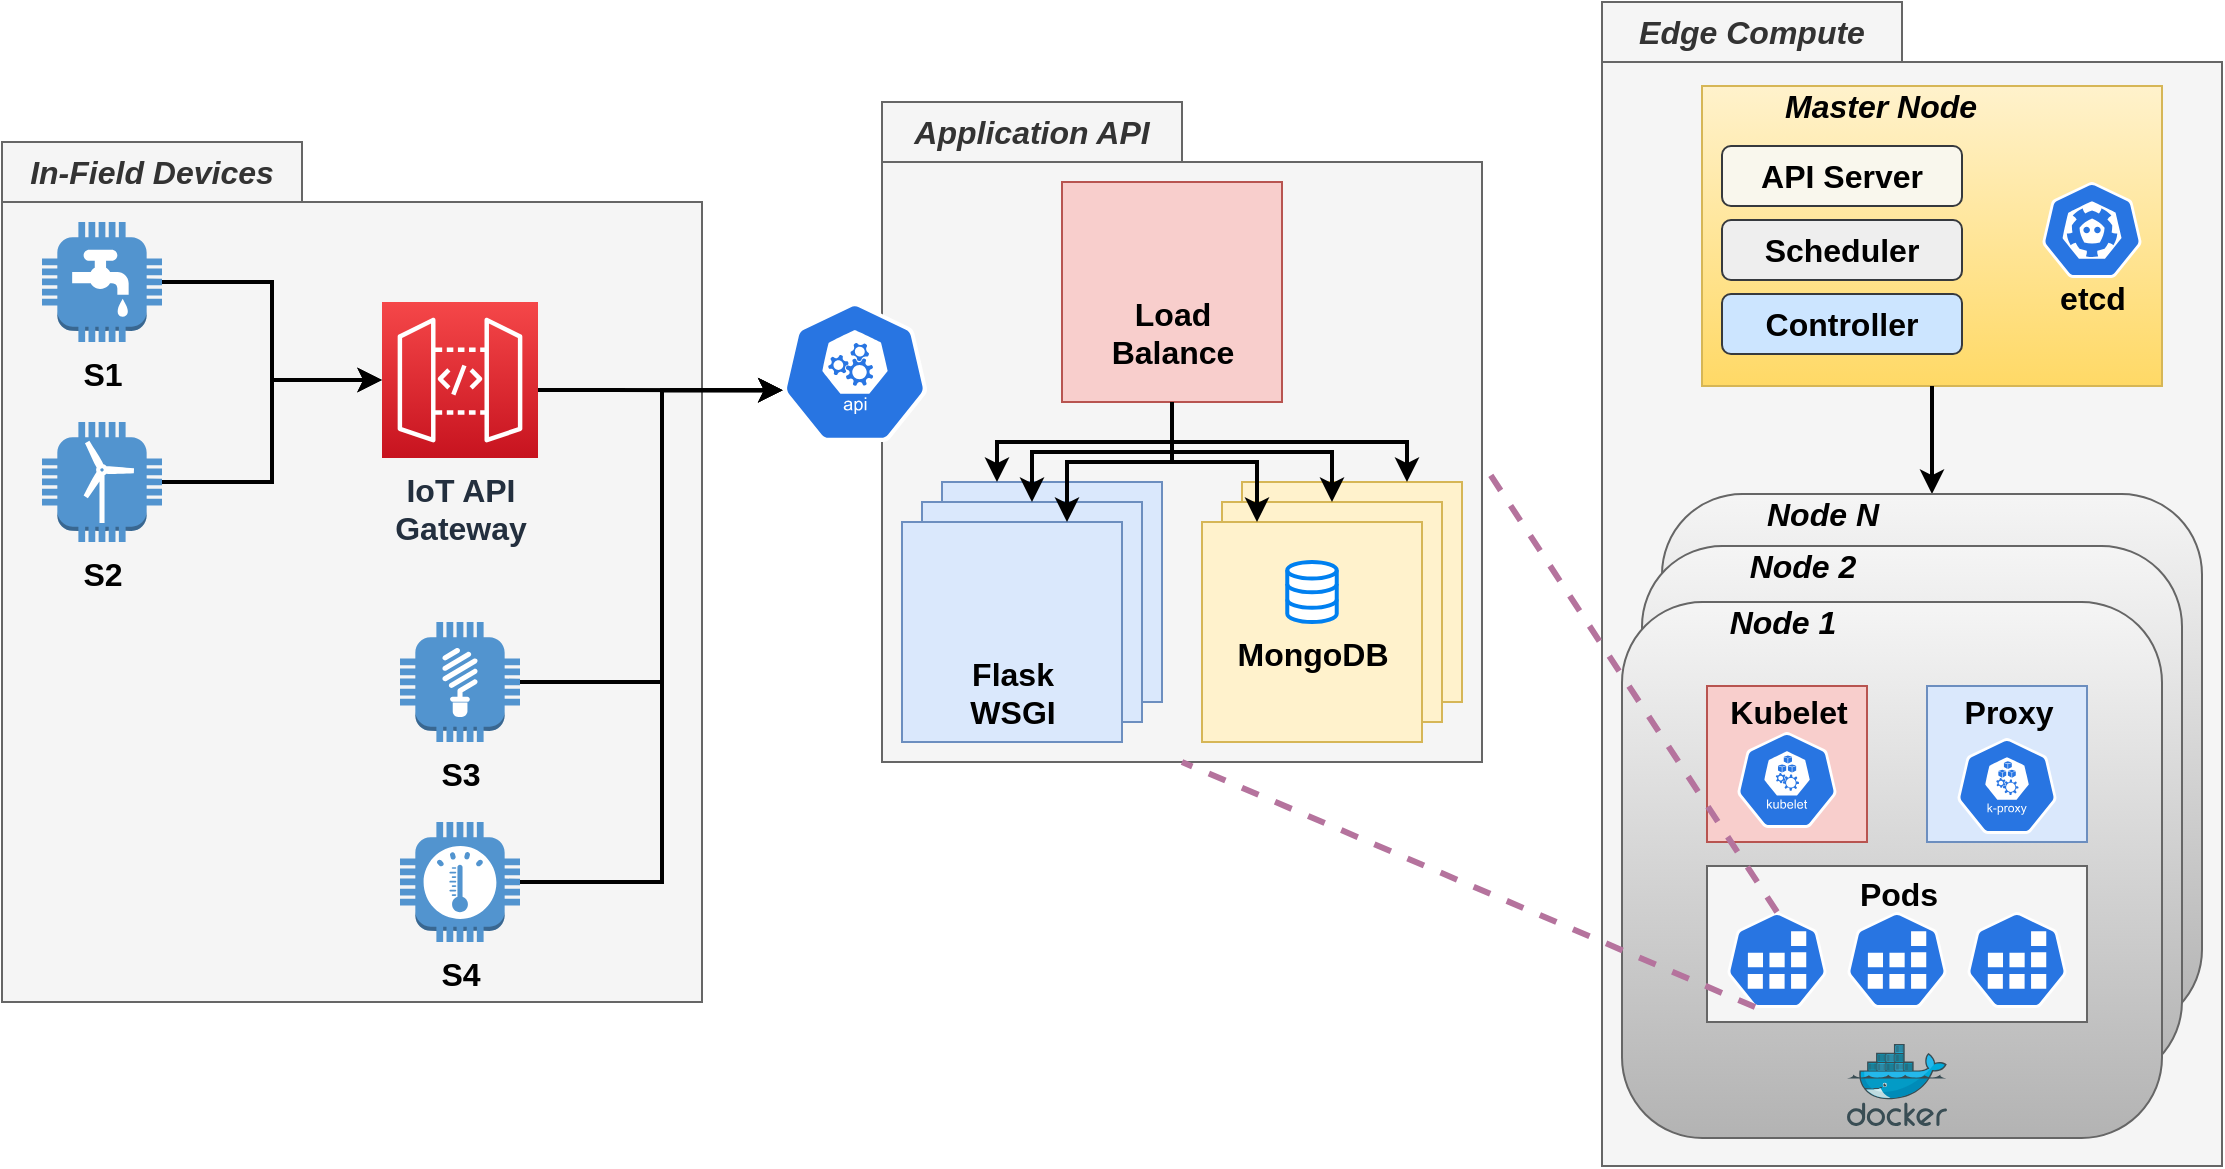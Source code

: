 <mxfile version="12.7.1" type="github">
  <diagram id="RAriAX78_pOGeq3DnyW0" name="Page-1">
    <mxGraphModel dx="2523" dy="858" grid="1" gridSize="10" guides="1" tooltips="1" connect="1" arrows="1" fold="1" page="1" pageScale="1" pageWidth="850" pageHeight="1100" math="0" shadow="0">
      <root>
        <mxCell id="0" />
        <mxCell id="1" parent="0" />
        <mxCell id="qDfdC1Bbom6j9W12h59z-231" value="" style="group" vertex="1" connectable="0" parent="1">
          <mxGeometry x="550" y="40" width="310" height="582" as="geometry" />
        </mxCell>
        <mxCell id="qDfdC1Bbom6j9W12h59z-122" value="" style="group" vertex="1" connectable="0" parent="qDfdC1Bbom6j9W12h59z-231">
          <mxGeometry y="30" width="310" height="552" as="geometry" />
        </mxCell>
        <mxCell id="qDfdC1Bbom6j9W12h59z-113" value="" style="rounded=0;whiteSpace=wrap;html=1;labelBackgroundColor=none;fillColor=#f5f5f5;strokeColor=#666666;fontColor=#333333;" vertex="1" parent="qDfdC1Bbom6j9W12h59z-122">
          <mxGeometry width="310" height="552" as="geometry" />
        </mxCell>
        <mxCell id="qDfdC1Bbom6j9W12h59z-169" value="" style="group" vertex="1" connectable="0" parent="qDfdC1Bbom6j9W12h59z-231">
          <mxGeometry width="280" height="192" as="geometry" />
        </mxCell>
        <mxCell id="qDfdC1Bbom6j9W12h59z-61" value="" style="group" vertex="1" connectable="0" parent="qDfdC1Bbom6j9W12h59z-169">
          <mxGeometry x="50" y="42" width="230" height="150" as="geometry" />
        </mxCell>
        <mxCell id="qDfdC1Bbom6j9W12h59z-45" value="" style="rounded=0;whiteSpace=wrap;html=1;gradientColor=#ffd966;fillColor=#fff2cc;strokeColor=#d6b656;" vertex="1" parent="qDfdC1Bbom6j9W12h59z-61">
          <mxGeometry width="230" height="150" as="geometry" />
        </mxCell>
        <mxCell id="qDfdC1Bbom6j9W12h59z-49" value="" style="group" vertex="1" connectable="0" parent="qDfdC1Bbom6j9W12h59z-61">
          <mxGeometry x="170" y="48" width="50" height="68" as="geometry" />
        </mxCell>
        <mxCell id="qDfdC1Bbom6j9W12h59z-47" value="" style="html=1;dashed=0;whitespace=wrap;fillColor=#2875E2;strokeColor=#ffffff;points=[[0.005,0.63,0],[0.1,0.2,0],[0.9,0.2,0],[0.5,0,0],[0.995,0.63,0],[0.72,0.99,0],[0.5,1,0],[0.28,0.99,0]];shape=mxgraph.kubernetes.icon;prIcon=etcd" vertex="1" parent="qDfdC1Bbom6j9W12h59z-49">
          <mxGeometry width="50" height="48" as="geometry" />
        </mxCell>
        <mxCell id="qDfdC1Bbom6j9W12h59z-48" value="&lt;font style=&quot;font-size: 16px&quot;&gt;&lt;b&gt;etcd&lt;/b&gt;&lt;/font&gt;" style="text;html=1;align=center;verticalAlign=middle;resizable=0;points=[];autosize=1;" vertex="1" parent="qDfdC1Bbom6j9W12h59z-49">
          <mxGeometry y="48" width="50" height="20" as="geometry" />
        </mxCell>
        <mxCell id="qDfdC1Bbom6j9W12h59z-55" value="" style="group" vertex="1" connectable="0" parent="qDfdC1Bbom6j9W12h59z-61">
          <mxGeometry x="10" y="30" width="120" height="104" as="geometry" />
        </mxCell>
        <mxCell id="qDfdC1Bbom6j9W12h59z-51" value="&lt;font style=&quot;font-size: 16px&quot;&gt;&lt;b&gt;API Server&lt;br&gt;&lt;/b&gt;&lt;/font&gt;" style="rounded=1;whiteSpace=wrap;html=1;fillColor=#f9f7ed;strokeColor=#36393d;" vertex="1" parent="qDfdC1Bbom6j9W12h59z-55">
          <mxGeometry width="120" height="30" as="geometry" />
        </mxCell>
        <mxCell id="qDfdC1Bbom6j9W12h59z-52" value="&lt;font style=&quot;font-size: 16px&quot;&gt;&lt;b&gt;Scheduler&lt;/b&gt;&lt;/font&gt;" style="rounded=1;whiteSpace=wrap;html=1;fillColor=#eeeeee;strokeColor=#36393d;" vertex="1" parent="qDfdC1Bbom6j9W12h59z-55">
          <mxGeometry y="37" width="120" height="30" as="geometry" />
        </mxCell>
        <mxCell id="qDfdC1Bbom6j9W12h59z-53" value="&lt;font style=&quot;font-size: 16px&quot;&gt;&lt;b&gt;Controller&lt;/b&gt;&lt;/font&gt;" style="rounded=1;whiteSpace=wrap;html=1;fillColor=#cce5ff;strokeColor=#36393d;" vertex="1" parent="qDfdC1Bbom6j9W12h59z-55">
          <mxGeometry y="74" width="120" height="30" as="geometry" />
        </mxCell>
        <mxCell id="qDfdC1Bbom6j9W12h59z-58" value="&lt;i&gt;&lt;b&gt;&lt;font style=&quot;font-size: 16px&quot;&gt;Master Node&lt;br&gt;&lt;/font&gt;&lt;/b&gt;&lt;/i&gt;" style="text;html=1;align=center;verticalAlign=middle;resizable=0;points=[];autosize=1;" vertex="1" parent="qDfdC1Bbom6j9W12h59z-61">
          <mxGeometry x="24" width="130" height="20" as="geometry" />
        </mxCell>
        <mxCell id="qDfdC1Bbom6j9W12h59z-124" value="" style="group" vertex="1" connectable="0" parent="qDfdC1Bbom6j9W12h59z-169">
          <mxGeometry width="150" height="30" as="geometry" />
        </mxCell>
        <mxCell id="qDfdC1Bbom6j9W12h59z-114" value="&lt;font style=&quot;font-size: 16px&quot;&gt;&lt;i&gt;&lt;b&gt;Edge Compute&lt;br&gt;&lt;/b&gt;&lt;/i&gt;&lt;/font&gt;" style="rounded=0;whiteSpace=wrap;html=1;labelBackgroundColor=none;fillColor=#f5f5f5;strokeColor=#666666;fontColor=#333333;" vertex="1" parent="qDfdC1Bbom6j9W12h59z-124">
          <mxGeometry width="150" height="30" as="geometry" />
        </mxCell>
        <mxCell id="qDfdC1Bbom6j9W12h59z-68" style="edgeStyle=orthogonalEdgeStyle;rounded=0;orthogonalLoop=1;jettySize=auto;html=1;exitX=0.5;exitY=1;exitDx=0;exitDy=0;strokeWidth=2;" edge="1" parent="qDfdC1Bbom6j9W12h59z-231" source="qDfdC1Bbom6j9W12h59z-45" target="qDfdC1Bbom6j9W12h59z-41">
          <mxGeometry relative="1" as="geometry" />
        </mxCell>
        <mxCell id="qDfdC1Bbom6j9W12h59z-40" value="" style="group" vertex="1" connectable="0" parent="qDfdC1Bbom6j9W12h59z-231">
          <mxGeometry x="30" y="246" width="270" height="268" as="geometry" />
        </mxCell>
        <mxCell id="qDfdC1Bbom6j9W12h59z-41" value="" style="rounded=1;whiteSpace=wrap;html=1;gradientColor=#b3b3b3;fillColor=#f5f5f5;strokeColor=#666666;" vertex="1" parent="qDfdC1Bbom6j9W12h59z-40">
          <mxGeometry width="270" height="268" as="geometry" />
        </mxCell>
        <mxCell id="qDfdC1Bbom6j9W12h59z-42" value="&lt;i&gt;&lt;b&gt;&lt;font style=&quot;font-size: 16px&quot;&gt;Node N&lt;br&gt;&lt;/font&gt;&lt;/b&gt;&lt;/i&gt;" style="text;html=1;align=center;verticalAlign=middle;resizable=0;points=[];autosize=1;" vertex="1" parent="qDfdC1Bbom6j9W12h59z-40">
          <mxGeometry x="40" width="80" height="20" as="geometry" />
        </mxCell>
        <mxCell id="qDfdC1Bbom6j9W12h59z-38" value="" style="rounded=1;whiteSpace=wrap;html=1;gradientColor=#b3b3b3;fillColor=#f5f5f5;strokeColor=#666666;" vertex="1" parent="qDfdC1Bbom6j9W12h59z-231">
          <mxGeometry x="20" y="272" width="270" height="268" as="geometry" />
        </mxCell>
        <mxCell id="qDfdC1Bbom6j9W12h59z-39" value="&lt;i&gt;&lt;b&gt;&lt;font style=&quot;font-size: 16px&quot;&gt;Node 2&lt;br&gt;&lt;/font&gt;&lt;/b&gt;&lt;/i&gt;" style="text;html=1;align=center;verticalAlign=middle;resizable=0;points=[];autosize=1;" vertex="1" parent="qDfdC1Bbom6j9W12h59z-231">
          <mxGeometry x="60" y="272" width="80" height="20" as="geometry" />
        </mxCell>
        <mxCell id="qDfdC1Bbom6j9W12h59z-2" value="" style="rounded=1;whiteSpace=wrap;html=1;gradientColor=#b3b3b3;fillColor=#f5f5f5;strokeColor=#666666;" vertex="1" parent="qDfdC1Bbom6j9W12h59z-231">
          <mxGeometry x="10" y="300" width="270" height="268" as="geometry" />
        </mxCell>
        <mxCell id="qDfdC1Bbom6j9W12h59z-29" value="&lt;i&gt;&lt;b&gt;&lt;font style=&quot;font-size: 16px&quot;&gt;Node 1&lt;br&gt;&lt;/font&gt;&lt;/b&gt;&lt;/i&gt;" style="text;html=1;align=center;verticalAlign=middle;resizable=0;points=[];autosize=1;" vertex="1" parent="qDfdC1Bbom6j9W12h59z-231">
          <mxGeometry x="50" y="300" width="80" height="20" as="geometry" />
        </mxCell>
        <mxCell id="qDfdC1Bbom6j9W12h59z-44" value="" style="group" vertex="1" connectable="0" parent="qDfdC1Bbom6j9W12h59z-231">
          <mxGeometry x="47.5" y="342" width="195" height="220" as="geometry" />
        </mxCell>
        <mxCell id="qDfdC1Bbom6j9W12h59z-4" value="" style="aspect=fixed;html=1;points=[];align=center;image;fontSize=12;image=img/lib/mscae/Docker.svg;" vertex="1" parent="qDfdC1Bbom6j9W12h59z-44">
          <mxGeometry x="75" y="179" width="50" height="41" as="geometry" />
        </mxCell>
        <mxCell id="qDfdC1Bbom6j9W12h59z-28" value="" style="group" vertex="1" connectable="0" parent="qDfdC1Bbom6j9W12h59z-44">
          <mxGeometry width="195" height="168" as="geometry" />
        </mxCell>
        <mxCell id="qDfdC1Bbom6j9W12h59z-25" value="" style="rounded=0;whiteSpace=wrap;html=1;fillColor=#dae8fc;strokeColor=#6c8ebf;" vertex="1" parent="qDfdC1Bbom6j9W12h59z-28">
          <mxGeometry x="115" width="80" height="78" as="geometry" />
        </mxCell>
        <mxCell id="qDfdC1Bbom6j9W12h59z-13" value="" style="html=1;dashed=0;whitespace=wrap;fillColor=#2875E2;strokeColor=#ffffff;points=[[0.005,0.63,0],[0.1,0.2,0],[0.9,0.2,0],[0.5,0,0],[0.995,0.63,0],[0.72,0.99,0],[0.5,1,0],[0.28,0.99,0]];shape=mxgraph.kubernetes.icon;prIcon=k_proxy" vertex="1" parent="qDfdC1Bbom6j9W12h59z-28">
          <mxGeometry x="130" y="26" width="50" height="48" as="geometry" />
        </mxCell>
        <mxCell id="qDfdC1Bbom6j9W12h59z-19" value="" style="group" vertex="1" connectable="0" parent="qDfdC1Bbom6j9W12h59z-28">
          <mxGeometry x="5" y="90" width="190" height="78" as="geometry" />
        </mxCell>
        <mxCell id="qDfdC1Bbom6j9W12h59z-6" value="" style="rounded=0;whiteSpace=wrap;html=1;fillColor=#f5f5f5;strokeColor=#666666;fontColor=#333333;" vertex="1" parent="qDfdC1Bbom6j9W12h59z-19">
          <mxGeometry width="190" height="78" as="geometry" />
        </mxCell>
        <mxCell id="qDfdC1Bbom6j9W12h59z-7" value="" style="html=1;dashed=0;whitespace=wrap;fillColor=#2875E2;strokeColor=#ffffff;points=[[0.005,0.63,0],[0.1,0.2,0],[0.9,0.2,0],[0.5,0,0],[0.995,0.63,0],[0.72,0.99,0],[0.5,1,0],[0.28,0.99,0]];shape=mxgraph.kubernetes.icon;prIcon=job" vertex="1" parent="qDfdC1Bbom6j9W12h59z-19">
          <mxGeometry x="10" y="23" width="50" height="48" as="geometry" />
        </mxCell>
        <mxCell id="qDfdC1Bbom6j9W12h59z-8" value="" style="html=1;dashed=0;whitespace=wrap;fillColor=#2875E2;strokeColor=#ffffff;points=[[0.005,0.63,0],[0.1,0.2,0],[0.9,0.2,0],[0.5,0,0],[0.995,0.63,0],[0.72,0.99,0],[0.5,1,0],[0.28,0.99,0]];shape=mxgraph.kubernetes.icon;prIcon=job" vertex="1" parent="qDfdC1Bbom6j9W12h59z-19">
          <mxGeometry x="70" y="23" width="50" height="48" as="geometry" />
        </mxCell>
        <mxCell id="qDfdC1Bbom6j9W12h59z-9" value="" style="html=1;dashed=0;whitespace=wrap;fillColor=#2875E2;strokeColor=#ffffff;points=[[0.005,0.63,0],[0.1,0.2,0],[0.9,0.2,0],[0.5,0,0],[0.995,0.63,0],[0.72,0.99,0],[0.5,1,0],[0.28,0.99,0]];shape=mxgraph.kubernetes.icon;prIcon=job" vertex="1" parent="qDfdC1Bbom6j9W12h59z-19">
          <mxGeometry x="130" y="23" width="50" height="48" as="geometry" />
        </mxCell>
        <mxCell id="qDfdC1Bbom6j9W12h59z-10" value="&lt;font style=&quot;font-size: 16px&quot;&gt;&lt;b&gt;Pods&lt;/b&gt;&lt;/font&gt;" style="text;html=1;align=center;verticalAlign=middle;resizable=0;points=[];autosize=1;" vertex="1" parent="qDfdC1Bbom6j9W12h59z-19">
          <mxGeometry x="65" y="4" width="60" height="20" as="geometry" />
        </mxCell>
        <mxCell id="qDfdC1Bbom6j9W12h59z-18" value="" style="rounded=0;whiteSpace=wrap;html=1;fillColor=#f8cecc;strokeColor=#b85450;" vertex="1" parent="qDfdC1Bbom6j9W12h59z-28">
          <mxGeometry x="5" width="80" height="78" as="geometry" />
        </mxCell>
        <mxCell id="qDfdC1Bbom6j9W12h59z-12" value="" style="html=1;dashed=0;whitespace=wrap;fillColor=#2875E2;strokeColor=#ffffff;points=[[0.005,0.63,0],[0.1,0.2,0],[0.9,0.2,0],[0.5,0,0],[0.995,0.63,0],[0.72,0.99,0],[0.5,1,0],[0.28,0.99,0]];shape=mxgraph.kubernetes.icon;prIcon=kubelet" vertex="1" parent="qDfdC1Bbom6j9W12h59z-28">
          <mxGeometry x="20" y="23" width="50" height="48" as="geometry" />
        </mxCell>
        <mxCell id="qDfdC1Bbom6j9W12h59z-17" value="&lt;font style=&quot;font-size: 16px&quot;&gt;&lt;b&gt;Kubelet&lt;/b&gt;&lt;/font&gt;" style="text;html=1;align=center;verticalAlign=middle;resizable=0;points=[];autosize=1;" vertex="1" parent="qDfdC1Bbom6j9W12h59z-28">
          <mxGeometry y="3" width="90" height="20" as="geometry" />
        </mxCell>
        <mxCell id="qDfdC1Bbom6j9W12h59z-27" value="&lt;font style=&quot;font-size: 16px&quot;&gt;&lt;b&gt;Proxy&lt;/b&gt;&lt;/font&gt;" style="text;html=1;align=center;verticalAlign=middle;resizable=0;points=[];autosize=1;" vertex="1" parent="qDfdC1Bbom6j9W12h59z-28">
          <mxGeometry x="120" y="3" width="70" height="20" as="geometry" />
        </mxCell>
        <mxCell id="qDfdC1Bbom6j9W12h59z-233" value="" style="group" vertex="1" connectable="0" parent="1">
          <mxGeometry x="-250" y="90" width="740" height="450" as="geometry" />
        </mxCell>
        <mxCell id="qDfdC1Bbom6j9W12h59z-230" value="" style="rounded=0;whiteSpace=wrap;html=1;labelBackgroundColor=none;fillColor=#f5f5f5;strokeColor=#666666;fontColor=#333333;" vertex="1" parent="qDfdC1Bbom6j9W12h59z-233">
          <mxGeometry y="50" width="350" height="400" as="geometry" />
        </mxCell>
        <mxCell id="qDfdC1Bbom6j9W12h59z-126" value="" style="group" vertex="1" connectable="0" parent="qDfdC1Bbom6j9W12h59z-233">
          <mxGeometry x="440" width="300" height="330" as="geometry" />
        </mxCell>
        <mxCell id="qDfdC1Bbom6j9W12h59z-118" value="" style="group" vertex="1" connectable="0" parent="qDfdC1Bbom6j9W12h59z-126">
          <mxGeometry width="300" height="330" as="geometry" />
        </mxCell>
        <mxCell id="qDfdC1Bbom6j9W12h59z-110" value="" style="group" vertex="1" connectable="0" parent="qDfdC1Bbom6j9W12h59z-118">
          <mxGeometry y="30" width="300" height="300" as="geometry" />
        </mxCell>
        <mxCell id="qDfdC1Bbom6j9W12h59z-108" value="" style="rounded=0;whiteSpace=wrap;html=1;labelBackgroundColor=none;fillColor=#f5f5f5;strokeColor=#666666;fontColor=#333333;" vertex="1" parent="qDfdC1Bbom6j9W12h59z-110">
          <mxGeometry width="300" height="300" as="geometry" />
        </mxCell>
        <mxCell id="qDfdC1Bbom6j9W12h59z-109" value="" style="group" vertex="1" connectable="0" parent="qDfdC1Bbom6j9W12h59z-110">
          <mxGeometry x="10" y="10" width="290" height="290" as="geometry" />
        </mxCell>
        <mxCell id="qDfdC1Bbom6j9W12h59z-93" value="" style="group" vertex="1" connectable="0" parent="qDfdC1Bbom6j9W12h59z-109">
          <mxGeometry x="80" width="110" height="110" as="geometry" />
        </mxCell>
        <mxCell id="qDfdC1Bbom6j9W12h59z-89" value="" style="group;fillColor=#f8cecc;labelBackgroundColor=none;strokeColor=#b85450;" vertex="1" connectable="0" parent="qDfdC1Bbom6j9W12h59z-93">
          <mxGeometry width="110" height="110" as="geometry" />
        </mxCell>
        <mxCell id="qDfdC1Bbom6j9W12h59z-90" value="" style="whiteSpace=wrap;html=1;aspect=fixed;fillColor=#f8cecc;strokeColor=#b85450;" vertex="1" parent="qDfdC1Bbom6j9W12h59z-89">
          <mxGeometry width="110" height="110" as="geometry" />
        </mxCell>
        <mxCell id="qDfdC1Bbom6j9W12h59z-87" value="&lt;div style=&quot;font-size: 16px&quot;&gt;&lt;font style=&quot;font-size: 16px&quot;&gt;&lt;b&gt;Load&lt;/b&gt;&lt;/font&gt;&lt;/div&gt;&lt;div style=&quot;font-size: 16px&quot;&gt;&lt;font style=&quot;font-size: 16px&quot;&gt;&lt;b&gt;Balance&lt;br&gt;&lt;/b&gt;&lt;/font&gt;&lt;/div&gt;" style="shape=image;html=1;verticalAlign=top;verticalLabelPosition=bottom;labelBackgroundColor=none;imageAspect=0;aspect=fixed;image=https://cdn0.iconfinder.com/data/icons/zondicons/20/load-balancer-128.png;fillColor=none;" vertex="1" parent="qDfdC1Bbom6j9W12h59z-89">
          <mxGeometry x="35" y="10" width="40" height="40" as="geometry" />
        </mxCell>
        <mxCell id="qDfdC1Bbom6j9W12h59z-92" style="edgeStyle=orthogonalEdgeStyle;rounded=0;orthogonalLoop=1;jettySize=auto;html=1;exitX=0.5;exitY=1;exitDx=0;exitDy=0;strokeWidth=2;" edge="1" parent="qDfdC1Bbom6j9W12h59z-89" source="qDfdC1Bbom6j9W12h59z-87" target="qDfdC1Bbom6j9W12h59z-87">
          <mxGeometry relative="1" as="geometry" />
        </mxCell>
        <mxCell id="qDfdC1Bbom6j9W12h59z-96" value="" style="group" vertex="1" connectable="0" parent="qDfdC1Bbom6j9W12h59z-109">
          <mxGeometry y="150" width="290" height="140" as="geometry" />
        </mxCell>
        <mxCell id="qDfdC1Bbom6j9W12h59z-81" value="" style="group" vertex="1" connectable="0" parent="qDfdC1Bbom6j9W12h59z-96">
          <mxGeometry width="290" height="140" as="geometry" />
        </mxCell>
        <mxCell id="qDfdC1Bbom6j9W12h59z-79" value="" style="whiteSpace=wrap;html=1;aspect=fixed;fillColor=#dae8fc;strokeColor=#6c8ebf;" vertex="1" parent="qDfdC1Bbom6j9W12h59z-81">
          <mxGeometry x="20" width="110" height="110" as="geometry" />
        </mxCell>
        <mxCell id="qDfdC1Bbom6j9W12h59z-80" value="" style="whiteSpace=wrap;html=1;aspect=fixed;fillColor=#dae8fc;strokeColor=#6c8ebf;" vertex="1" parent="qDfdC1Bbom6j9W12h59z-81">
          <mxGeometry x="10" y="10" width="110" height="110" as="geometry" />
        </mxCell>
        <mxCell id="qDfdC1Bbom6j9W12h59z-72" value="" style="group;fillColor=none;labelBackgroundColor=none;" vertex="1" connectable="0" parent="qDfdC1Bbom6j9W12h59z-81">
          <mxGeometry y="20" width="290" height="120" as="geometry" />
        </mxCell>
        <mxCell id="qDfdC1Bbom6j9W12h59z-71" value="" style="whiteSpace=wrap;html=1;aspect=fixed;fillColor=#dae8fc;strokeColor=#6c8ebf;" vertex="1" parent="qDfdC1Bbom6j9W12h59z-72">
          <mxGeometry width="110" height="110" as="geometry" />
        </mxCell>
        <mxCell id="_77lGK3YF5Gts2ZvxuUZ-8" value="&lt;div&gt;&lt;font style=&quot;font-size: 16px&quot;&gt;&lt;b&gt;Flask&lt;/b&gt;&lt;/font&gt;&lt;/div&gt;&lt;div&gt;&lt;font style=&quot;font-size: 16px&quot;&gt;&lt;b&gt;WSGI&lt;/b&gt;&lt;/font&gt;&lt;/div&gt;" style="shape=image;html=1;verticalAlign=top;verticalLabelPosition=bottom;labelBackgroundColor=none;imageAspect=0;aspect=fixed;image=https://cdn4.iconfinder.com/data/icons/logos-brands-5/24/flask-128.png" parent="qDfdC1Bbom6j9W12h59z-72" vertex="1">
          <mxGeometry x="30" y="10" width="50" height="50" as="geometry" />
        </mxCell>
        <mxCell id="qDfdC1Bbom6j9W12h59z-82" value="" style="group" vertex="1" connectable="0" parent="qDfdC1Bbom6j9W12h59z-96">
          <mxGeometry x="150" y="20" width="130" height="110" as="geometry" />
        </mxCell>
        <mxCell id="qDfdC1Bbom6j9W12h59z-74" value="" style="group" vertex="1" connectable="0" parent="qDfdC1Bbom6j9W12h59z-82">
          <mxGeometry width="130" height="110" as="geometry" />
        </mxCell>
        <mxCell id="qDfdC1Bbom6j9W12h59z-76" value="" style="whiteSpace=wrap;html=1;aspect=fixed;fillColor=#fff2cc;strokeColor=#d6b656;" vertex="1" parent="qDfdC1Bbom6j9W12h59z-74">
          <mxGeometry x="20" y="-20" width="110" height="110" as="geometry" />
        </mxCell>
        <mxCell id="qDfdC1Bbom6j9W12h59z-75" value="" style="whiteSpace=wrap;html=1;aspect=fixed;fillColor=#fff2cc;strokeColor=#d6b656;" vertex="1" parent="qDfdC1Bbom6j9W12h59z-74">
          <mxGeometry x="10" y="-10" width="110" height="110" as="geometry" />
        </mxCell>
        <mxCell id="qDfdC1Bbom6j9W12h59z-73" value="" style="whiteSpace=wrap;html=1;aspect=fixed;fillColor=#fff2cc;strokeColor=#d6b656;" vertex="1" parent="qDfdC1Bbom6j9W12h59z-74">
          <mxGeometry width="110" height="110" as="geometry" />
        </mxCell>
        <mxCell id="qDfdC1Bbom6j9W12h59z-65" value="&lt;font style=&quot;font-size: 16px&quot;&gt;&lt;b&gt;MongoDB&lt;/b&gt;&lt;/font&gt;" style="html=1;verticalLabelPosition=bottom;align=center;labelBackgroundColor=none;verticalAlign=top;strokeWidth=2;strokeColor=#0080F0;shadow=0;dashed=0;shape=mxgraph.ios7.icons.data;" vertex="1" parent="qDfdC1Bbom6j9W12h59z-74">
          <mxGeometry x="42.63" y="20" width="24.74" height="30" as="geometry" />
        </mxCell>
        <mxCell id="qDfdC1Bbom6j9W12h59z-97" style="edgeStyle=orthogonalEdgeStyle;rounded=0;orthogonalLoop=1;jettySize=auto;html=1;exitX=0.5;exitY=1;exitDx=0;exitDy=0;entryX=0.75;entryY=0;entryDx=0;entryDy=0;strokeWidth=2;" edge="1" parent="qDfdC1Bbom6j9W12h59z-109" source="qDfdC1Bbom6j9W12h59z-90" target="qDfdC1Bbom6j9W12h59z-71">
          <mxGeometry relative="1" as="geometry" />
        </mxCell>
        <mxCell id="qDfdC1Bbom6j9W12h59z-98" style="edgeStyle=orthogonalEdgeStyle;rounded=0;orthogonalLoop=1;jettySize=auto;html=1;exitX=0.5;exitY=1;exitDx=0;exitDy=0;entryX=0.5;entryY=0;entryDx=0;entryDy=0;strokeWidth=2;" edge="1" parent="qDfdC1Bbom6j9W12h59z-109" source="qDfdC1Bbom6j9W12h59z-90" target="qDfdC1Bbom6j9W12h59z-80">
          <mxGeometry relative="1" as="geometry" />
        </mxCell>
        <mxCell id="qDfdC1Bbom6j9W12h59z-99" style="edgeStyle=orthogonalEdgeStyle;rounded=0;orthogonalLoop=1;jettySize=auto;html=1;exitX=0.5;exitY=1;exitDx=0;exitDy=0;entryX=0.25;entryY=0;entryDx=0;entryDy=0;strokeWidth=2;" edge="1" parent="qDfdC1Bbom6j9W12h59z-109" source="qDfdC1Bbom6j9W12h59z-90" target="qDfdC1Bbom6j9W12h59z-79">
          <mxGeometry relative="1" as="geometry" />
        </mxCell>
        <mxCell id="qDfdC1Bbom6j9W12h59z-100" style="edgeStyle=orthogonalEdgeStyle;rounded=0;orthogonalLoop=1;jettySize=auto;html=1;exitX=0.5;exitY=1;exitDx=0;exitDy=0;entryX=0.25;entryY=0;entryDx=0;entryDy=0;strokeWidth=2;" edge="1" parent="qDfdC1Bbom6j9W12h59z-109" source="qDfdC1Bbom6j9W12h59z-90" target="qDfdC1Bbom6j9W12h59z-73">
          <mxGeometry relative="1" as="geometry" />
        </mxCell>
        <mxCell id="qDfdC1Bbom6j9W12h59z-102" style="edgeStyle=orthogonalEdgeStyle;rounded=0;orthogonalLoop=1;jettySize=auto;html=1;exitX=0.5;exitY=1;exitDx=0;exitDy=0;entryX=0.5;entryY=0;entryDx=0;entryDy=0;strokeWidth=2;" edge="1" parent="qDfdC1Bbom6j9W12h59z-109" source="qDfdC1Bbom6j9W12h59z-90" target="qDfdC1Bbom6j9W12h59z-75">
          <mxGeometry relative="1" as="geometry" />
        </mxCell>
        <mxCell id="qDfdC1Bbom6j9W12h59z-103" style="edgeStyle=orthogonalEdgeStyle;rounded=0;orthogonalLoop=1;jettySize=auto;html=1;exitX=0.5;exitY=1;exitDx=0;exitDy=0;entryX=0.75;entryY=0;entryDx=0;entryDy=0;strokeWidth=2;" edge="1" parent="qDfdC1Bbom6j9W12h59z-109" source="qDfdC1Bbom6j9W12h59z-90" target="qDfdC1Bbom6j9W12h59z-76">
          <mxGeometry relative="1" as="geometry" />
        </mxCell>
        <mxCell id="qDfdC1Bbom6j9W12h59z-131" value="" style="html=1;dashed=0;whitespace=wrap;fillColor=#2875E2;strokeColor=#ffffff;points=[[0.005,0.63,0],[0.1,0.2,0],[0.9,0.2,0],[0.5,0,0],[0.995,0.63,0],[0.72,0.99,0],[0.5,1,0],[0.28,0.99,0]];shape=mxgraph.kubernetes.icon;prIcon=api;labelBackgroundColor=none;" vertex="1" parent="qDfdC1Bbom6j9W12h59z-110">
          <mxGeometry x="-50" y="70" width="72.92" height="70" as="geometry" />
        </mxCell>
        <mxCell id="qDfdC1Bbom6j9W12h59z-234" style="edgeStyle=orthogonalEdgeStyle;rounded=0;orthogonalLoop=1;jettySize=auto;html=1;exitX=0.5;exitY=1;exitDx=0;exitDy=0;strokeWidth=2;" edge="1" parent="qDfdC1Bbom6j9W12h59z-110" source="qDfdC1Bbom6j9W12h59z-108" target="qDfdC1Bbom6j9W12h59z-108">
          <mxGeometry relative="1" as="geometry" />
        </mxCell>
        <mxCell id="qDfdC1Bbom6j9W12h59z-117" value="&lt;font style=&quot;font-size: 16px&quot;&gt;&lt;i&gt;&lt;b&gt;Application API&lt;br&gt;&lt;/b&gt;&lt;/i&gt;&lt;/font&gt;" style="rounded=0;whiteSpace=wrap;html=1;labelBackgroundColor=none;fillColor=#f5f5f5;strokeColor=#666666;fontColor=#333333;" vertex="1" parent="qDfdC1Bbom6j9W12h59z-118">
          <mxGeometry width="150" height="30" as="geometry" />
        </mxCell>
        <mxCell id="qDfdC1Bbom6j9W12h59z-137" value="" style="group" vertex="1" connectable="0" parent="qDfdC1Bbom6j9W12h59z-233">
          <mxGeometry x="20" y="60" width="248" height="360" as="geometry" />
        </mxCell>
        <mxCell id="_77lGK3YF5Gts2ZvxuUZ-6" value="&lt;div style=&quot;font-size: 16px&quot;&gt;&lt;font style=&quot;font-size: 16px&quot;&gt;&lt;b&gt;IoT API&lt;/b&gt;&lt;/font&gt;&lt;/div&gt;&lt;div style=&quot;font-size: 16px&quot;&gt;&lt;font style=&quot;font-size: 16px&quot;&gt;&lt;b&gt;Gateway&lt;/b&gt;&lt;/font&gt;&lt;/div&gt;" style="outlineConnect=0;fontColor=#232F3E;gradientColor=#F54749;gradientDirection=north;fillColor=#C7131F;strokeColor=#ffffff;dashed=0;verticalLabelPosition=bottom;verticalAlign=top;align=center;html=1;fontSize=12;fontStyle=0;aspect=fixed;shape=mxgraph.aws4.resourceIcon;resIcon=mxgraph.aws4.api_gateway;" parent="qDfdC1Bbom6j9W12h59z-137" vertex="1">
          <mxGeometry x="170" y="40" width="78" height="78" as="geometry" />
        </mxCell>
        <mxCell id="qDfdC1Bbom6j9W12h59z-133" value="" style="group" vertex="1" connectable="0" parent="qDfdC1Bbom6j9W12h59z-137">
          <mxGeometry width="60" height="360" as="geometry" />
        </mxCell>
        <mxCell id="_77lGK3YF5Gts2ZvxuUZ-1" value="&lt;font style=&quot;font-size: 16px&quot;&gt;&lt;b&gt;S1&lt;/b&gt;&lt;/font&gt;" style="outlineConnect=0;dashed=0;verticalLabelPosition=bottom;verticalAlign=top;align=center;html=1;shape=mxgraph.aws3.utility;fillColor=#5294CF;gradientColor=none;" parent="qDfdC1Bbom6j9W12h59z-133" vertex="1">
          <mxGeometry width="60" height="60" as="geometry" />
        </mxCell>
        <mxCell id="_77lGK3YF5Gts2ZvxuUZ-2" value="&lt;font style=&quot;font-size: 16px&quot;&gt;&lt;b&gt;S2&lt;/b&gt;&lt;/font&gt;" style="outlineConnect=0;dashed=0;verticalLabelPosition=bottom;verticalAlign=top;align=center;html=1;shape=mxgraph.aws3.windfarm;fillColor=#5294CF;gradientColor=none;" parent="qDfdC1Bbom6j9W12h59z-133" vertex="1">
          <mxGeometry y="100" width="60" height="60" as="geometry" />
        </mxCell>
        <mxCell id="qDfdC1Bbom6j9W12h59z-134" style="edgeStyle=orthogonalEdgeStyle;rounded=0;orthogonalLoop=1;jettySize=auto;html=1;strokeWidth=2;" edge="1" parent="qDfdC1Bbom6j9W12h59z-137" source="_77lGK3YF5Gts2ZvxuUZ-1" target="_77lGK3YF5Gts2ZvxuUZ-6">
          <mxGeometry relative="1" as="geometry" />
        </mxCell>
        <mxCell id="qDfdC1Bbom6j9W12h59z-136" style="edgeStyle=orthogonalEdgeStyle;rounded=0;orthogonalLoop=1;jettySize=auto;html=1;exitX=1;exitY=0.5;exitDx=0;exitDy=0;exitPerimeter=0;strokeWidth=2;" edge="1" parent="qDfdC1Bbom6j9W12h59z-137" source="_77lGK3YF5Gts2ZvxuUZ-2" target="_77lGK3YF5Gts2ZvxuUZ-6">
          <mxGeometry relative="1" as="geometry" />
        </mxCell>
        <mxCell id="_77lGK3YF5Gts2ZvxuUZ-4" value="&lt;font style=&quot;font-size: 16px&quot;&gt;&lt;b&gt;S4&lt;/b&gt;&lt;/font&gt;" style="outlineConnect=0;dashed=0;verticalLabelPosition=bottom;verticalAlign=top;align=center;html=1;shape=mxgraph.aws3.thermostat;fillColor=#5294CF;gradientColor=none;" parent="qDfdC1Bbom6j9W12h59z-137" vertex="1">
          <mxGeometry x="179" y="300" width="60" height="60" as="geometry" />
        </mxCell>
        <mxCell id="_77lGK3YF5Gts2ZvxuUZ-3" value="&lt;font style=&quot;font-size: 16px&quot;&gt;&lt;b&gt;S3&lt;/b&gt;&lt;/font&gt;" style="outlineConnect=0;dashed=0;verticalLabelPosition=bottom;verticalAlign=top;align=center;html=1;shape=mxgraph.aws3.lightbulb;fillColor=#5294CF;gradientColor=none;" parent="qDfdC1Bbom6j9W12h59z-137" vertex="1">
          <mxGeometry x="179" y="200" width="60" height="60" as="geometry" />
        </mxCell>
        <mxCell id="qDfdC1Bbom6j9W12h59z-138" style="edgeStyle=orthogonalEdgeStyle;rounded=0;orthogonalLoop=1;jettySize=auto;html=1;entryX=0.005;entryY=0.63;entryDx=0;entryDy=0;entryPerimeter=0;strokeWidth=2;" edge="1" parent="qDfdC1Bbom6j9W12h59z-233" source="_77lGK3YF5Gts2ZvxuUZ-6" target="qDfdC1Bbom6j9W12h59z-131">
          <mxGeometry relative="1" as="geometry">
            <Array as="points">
              <mxPoint x="300" y="144" />
              <mxPoint x="300" y="144" />
            </Array>
          </mxGeometry>
        </mxCell>
        <mxCell id="qDfdC1Bbom6j9W12h59z-139" style="edgeStyle=orthogonalEdgeStyle;rounded=0;orthogonalLoop=1;jettySize=auto;html=1;entryX=0.005;entryY=0.63;entryDx=0;entryDy=0;entryPerimeter=0;strokeWidth=2;" edge="1" parent="qDfdC1Bbom6j9W12h59z-233" source="_77lGK3YF5Gts2ZvxuUZ-3" target="qDfdC1Bbom6j9W12h59z-131">
          <mxGeometry relative="1" as="geometry">
            <Array as="points">
              <mxPoint x="330" y="290" />
              <mxPoint x="330" y="144" />
            </Array>
          </mxGeometry>
        </mxCell>
        <mxCell id="qDfdC1Bbom6j9W12h59z-140" style="edgeStyle=orthogonalEdgeStyle;rounded=0;orthogonalLoop=1;jettySize=auto;html=1;entryX=0.005;entryY=0.63;entryDx=0;entryDy=0;entryPerimeter=0;strokeWidth=2;" edge="1" parent="qDfdC1Bbom6j9W12h59z-233" source="_77lGK3YF5Gts2ZvxuUZ-4" target="qDfdC1Bbom6j9W12h59z-131">
          <mxGeometry relative="1" as="geometry">
            <Array as="points">
              <mxPoint x="330" y="390" />
              <mxPoint x="330" y="144" />
            </Array>
          </mxGeometry>
        </mxCell>
        <mxCell id="qDfdC1Bbom6j9W12h59z-201" value="&lt;font style=&quot;font-size: 16px&quot;&gt;&lt;i&gt;&lt;b&gt;In-Field Devices&lt;br&gt;&lt;/b&gt;&lt;/i&gt;&lt;/font&gt;" style="rounded=0;whiteSpace=wrap;html=1;labelBackgroundColor=none;fillColor=#f5f5f5;strokeColor=#666666;fontColor=#333333;" vertex="1" parent="qDfdC1Bbom6j9W12h59z-233">
          <mxGeometry y="20" width="150" height="30" as="geometry" />
        </mxCell>
        <mxCell id="qDfdC1Bbom6j9W12h59z-236" value="" style="endArrow=none;dashed=1;html=1;strokeWidth=3;entryX=0.5;entryY=1;entryDx=0;entryDy=0;exitX=0.28;exitY=0.99;exitDx=0;exitDy=0;exitPerimeter=0;strokeColor=#B5739D;" edge="1" parent="1" source="qDfdC1Bbom6j9W12h59z-7" target="qDfdC1Bbom6j9W12h59z-108">
          <mxGeometry width="50" height="50" relative="1" as="geometry">
            <mxPoint x="-250" y="690" as="sourcePoint" />
            <mxPoint x="-200" y="640" as="targetPoint" />
          </mxGeometry>
        </mxCell>
        <mxCell id="qDfdC1Bbom6j9W12h59z-237" value="" style="endArrow=none;dashed=1;html=1;strokeWidth=3;entryX=1;entryY=0.5;entryDx=0;entryDy=0;exitX=0.5;exitY=0;exitDx=0;exitDy=0;exitPerimeter=0;strokeColor=#B5739D;" edge="1" parent="1" source="qDfdC1Bbom6j9W12h59z-7" target="qDfdC1Bbom6j9W12h59z-108">
          <mxGeometry width="50" height="50" relative="1" as="geometry">
            <mxPoint x="-250" y="690" as="sourcePoint" />
            <mxPoint x="-200" y="640" as="targetPoint" />
          </mxGeometry>
        </mxCell>
      </root>
    </mxGraphModel>
  </diagram>
</mxfile>
